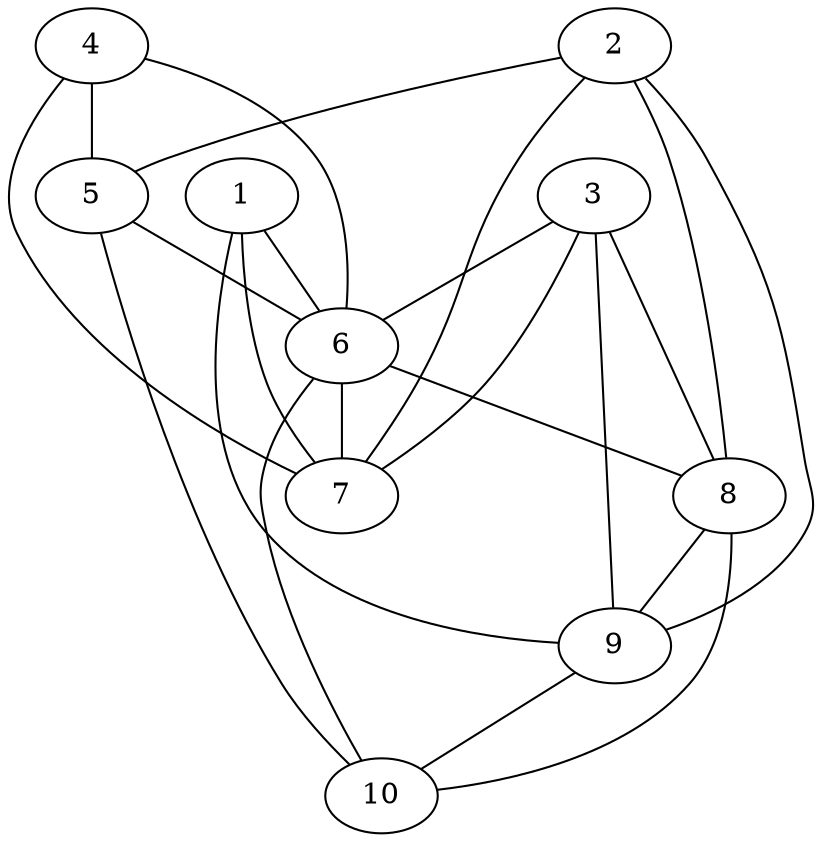graph foo {0 [label="1"];
           1 [label="2"];
           2 [label="3"];
           3 [label="4"];
           4 [label="5"];
           5 [label="6"];
           6 [label="7"];
           7 [label="8"];
           8 [label="9"];
           9 [label="10"];
           0 -- 5 [];
           0 -- 6 [];
           0 -- 8 [];
           1 -- 4 [];
           1 -- 6 [];
           1 -- 7 [];
           1 -- 8 [];
           2 -- 5 [];
           2 -- 6 [];
           2 -- 7 [];
           2 -- 8 [];
           3 -- 4 [];
           3 -- 5 [];
           3 -- 6 [];
           4 -- 5 [];
           4 -- 9 [];
           5 -- 6 [];
           5 -- 7 [];
           5 -- 9 [];
           7 -- 8 [];
           7 -- 9 [];
           8 -- 9 []}

